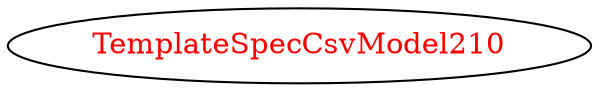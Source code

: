 digraph dependencyGraph {
 concentrate=true;
 ranksep="2.0";
 rankdir="LR"; 
 splines="ortho";
"TemplateSpecCsvModel210" [fontcolor="red"];
}